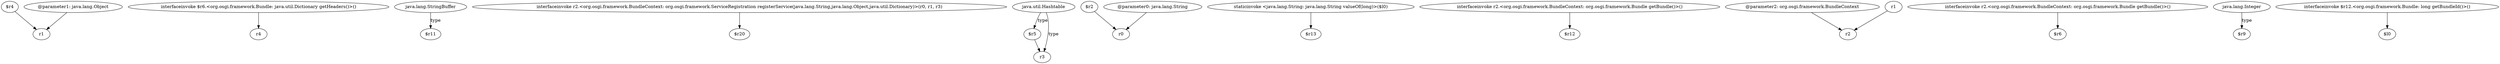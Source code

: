 digraph g {
0[label="$r4"]
1[label="r1"]
0->1[label=""]
2[label="@parameter1: java.lang.Object"]
2->1[label=""]
3[label="interfaceinvoke $r6.<org.osgi.framework.Bundle: java.util.Dictionary getHeaders()>()"]
4[label="r4"]
3->4[label=""]
5[label="java.lang.StringBuffer"]
6[label="$r11"]
5->6[label="type"]
7[label="interfaceinvoke r2.<org.osgi.framework.BundleContext: org.osgi.framework.ServiceRegistration registerService(java.lang.String,java.lang.Object,java.util.Dictionary)>(r0, r1, r3)"]
8[label="$r20"]
7->8[label=""]
9[label="java.util.Hashtable"]
10[label="$r5"]
9->10[label="type"]
11[label="r3"]
9->11[label="type"]
12[label="$r2"]
13[label="r0"]
12->13[label=""]
14[label="staticinvoke <java.lang.String: java.lang.String valueOf(long)>($l0)"]
15[label="$r13"]
14->15[label=""]
16[label="interfaceinvoke r2.<org.osgi.framework.BundleContext: org.osgi.framework.Bundle getBundle()>()"]
17[label="$r12"]
16->17[label=""]
18[label="@parameter2: org.osgi.framework.BundleContext"]
19[label="r2"]
18->19[label=""]
20[label="r1"]
20->19[label=""]
10->11[label=""]
21[label="interfaceinvoke r2.<org.osgi.framework.BundleContext: org.osgi.framework.Bundle getBundle()>()"]
22[label="$r6"]
21->22[label=""]
23[label="@parameter0: java.lang.String"]
23->13[label=""]
24[label="java.lang.Integer"]
25[label="$r9"]
24->25[label="type"]
26[label="interfaceinvoke $r12.<org.osgi.framework.Bundle: long getBundleId()>()"]
27[label="$l0"]
26->27[label=""]
}